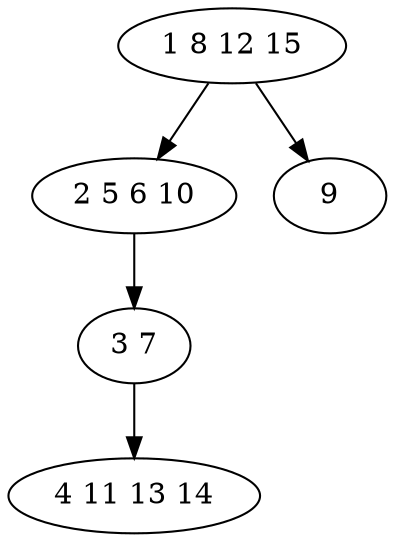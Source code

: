 digraph true_tree {
	"0" -> "1"
	"0" -> "2"
	"1" -> "3"
	"3" -> "4"
	"0" [label="1 8 12 15"];
	"1" [label="2 5 6 10"];
	"2" [label="9"];
	"3" [label="3 7"];
	"4" [label="4 11 13 14"];
}
